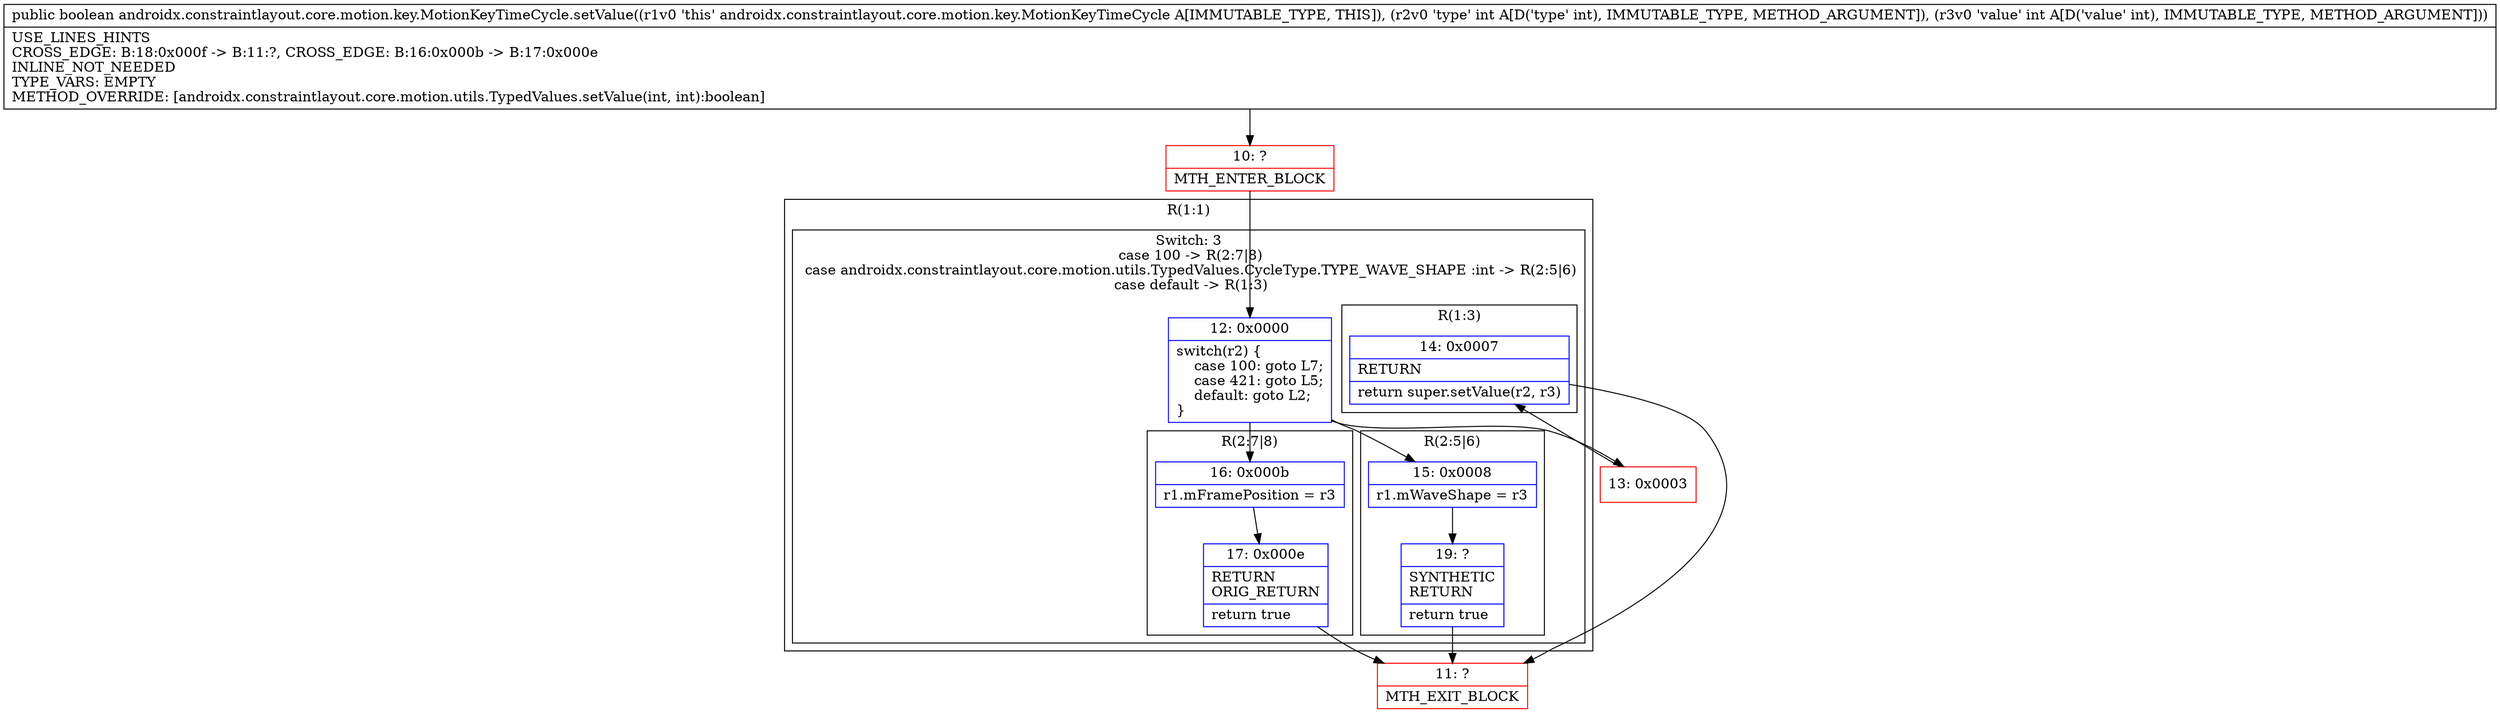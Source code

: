 digraph "CFG forandroidx.constraintlayout.core.motion.key.MotionKeyTimeCycle.setValue(II)Z" {
subgraph cluster_Region_1251394825 {
label = "R(1:1)";
node [shape=record,color=blue];
subgraph cluster_SwitchRegion_1746267502 {
label = "Switch: 3
 case 100 -> R(2:7|8)
 case androidx.constraintlayout.core.motion.utils.TypedValues.CycleType.TYPE_WAVE_SHAPE :int -> R(2:5|6)
 case default -> R(1:3)";
node [shape=record,color=blue];
Node_12 [shape=record,label="{12\:\ 0x0000|switch(r2) \{\l    case 100: goto L7;\l    case 421: goto L5;\l    default: goto L2;\l\}\l}"];
subgraph cluster_Region_1010476878 {
label = "R(2:7|8)";
node [shape=record,color=blue];
Node_16 [shape=record,label="{16\:\ 0x000b|r1.mFramePosition = r3\l}"];
Node_17 [shape=record,label="{17\:\ 0x000e|RETURN\lORIG_RETURN\l|return true\l}"];
}
subgraph cluster_Region_1783259474 {
label = "R(2:5|6)";
node [shape=record,color=blue];
Node_15 [shape=record,label="{15\:\ 0x0008|r1.mWaveShape = r3\l}"];
Node_19 [shape=record,label="{19\:\ ?|SYNTHETIC\lRETURN\l|return true\l}"];
}
subgraph cluster_Region_378036127 {
label = "R(1:3)";
node [shape=record,color=blue];
Node_14 [shape=record,label="{14\:\ 0x0007|RETURN\l|return super.setValue(r2, r3)\l}"];
}
}
}
Node_10 [shape=record,color=red,label="{10\:\ ?|MTH_ENTER_BLOCK\l}"];
Node_13 [shape=record,color=red,label="{13\:\ 0x0003}"];
Node_11 [shape=record,color=red,label="{11\:\ ?|MTH_EXIT_BLOCK\l}"];
MethodNode[shape=record,label="{public boolean androidx.constraintlayout.core.motion.key.MotionKeyTimeCycle.setValue((r1v0 'this' androidx.constraintlayout.core.motion.key.MotionKeyTimeCycle A[IMMUTABLE_TYPE, THIS]), (r2v0 'type' int A[D('type' int), IMMUTABLE_TYPE, METHOD_ARGUMENT]), (r3v0 'value' int A[D('value' int), IMMUTABLE_TYPE, METHOD_ARGUMENT]))  | USE_LINES_HINTS\lCROSS_EDGE: B:18:0x000f \-\> B:11:?, CROSS_EDGE: B:16:0x000b \-\> B:17:0x000e\lINLINE_NOT_NEEDED\lTYPE_VARS: EMPTY\lMETHOD_OVERRIDE: [androidx.constraintlayout.core.motion.utils.TypedValues.setValue(int, int):boolean]\l}"];
MethodNode -> Node_10;Node_12 -> Node_13;
Node_12 -> Node_15;
Node_12 -> Node_16;
Node_16 -> Node_17;
Node_17 -> Node_11;
Node_15 -> Node_19;
Node_19 -> Node_11;
Node_14 -> Node_11;
Node_10 -> Node_12;
Node_13 -> Node_14;
}

